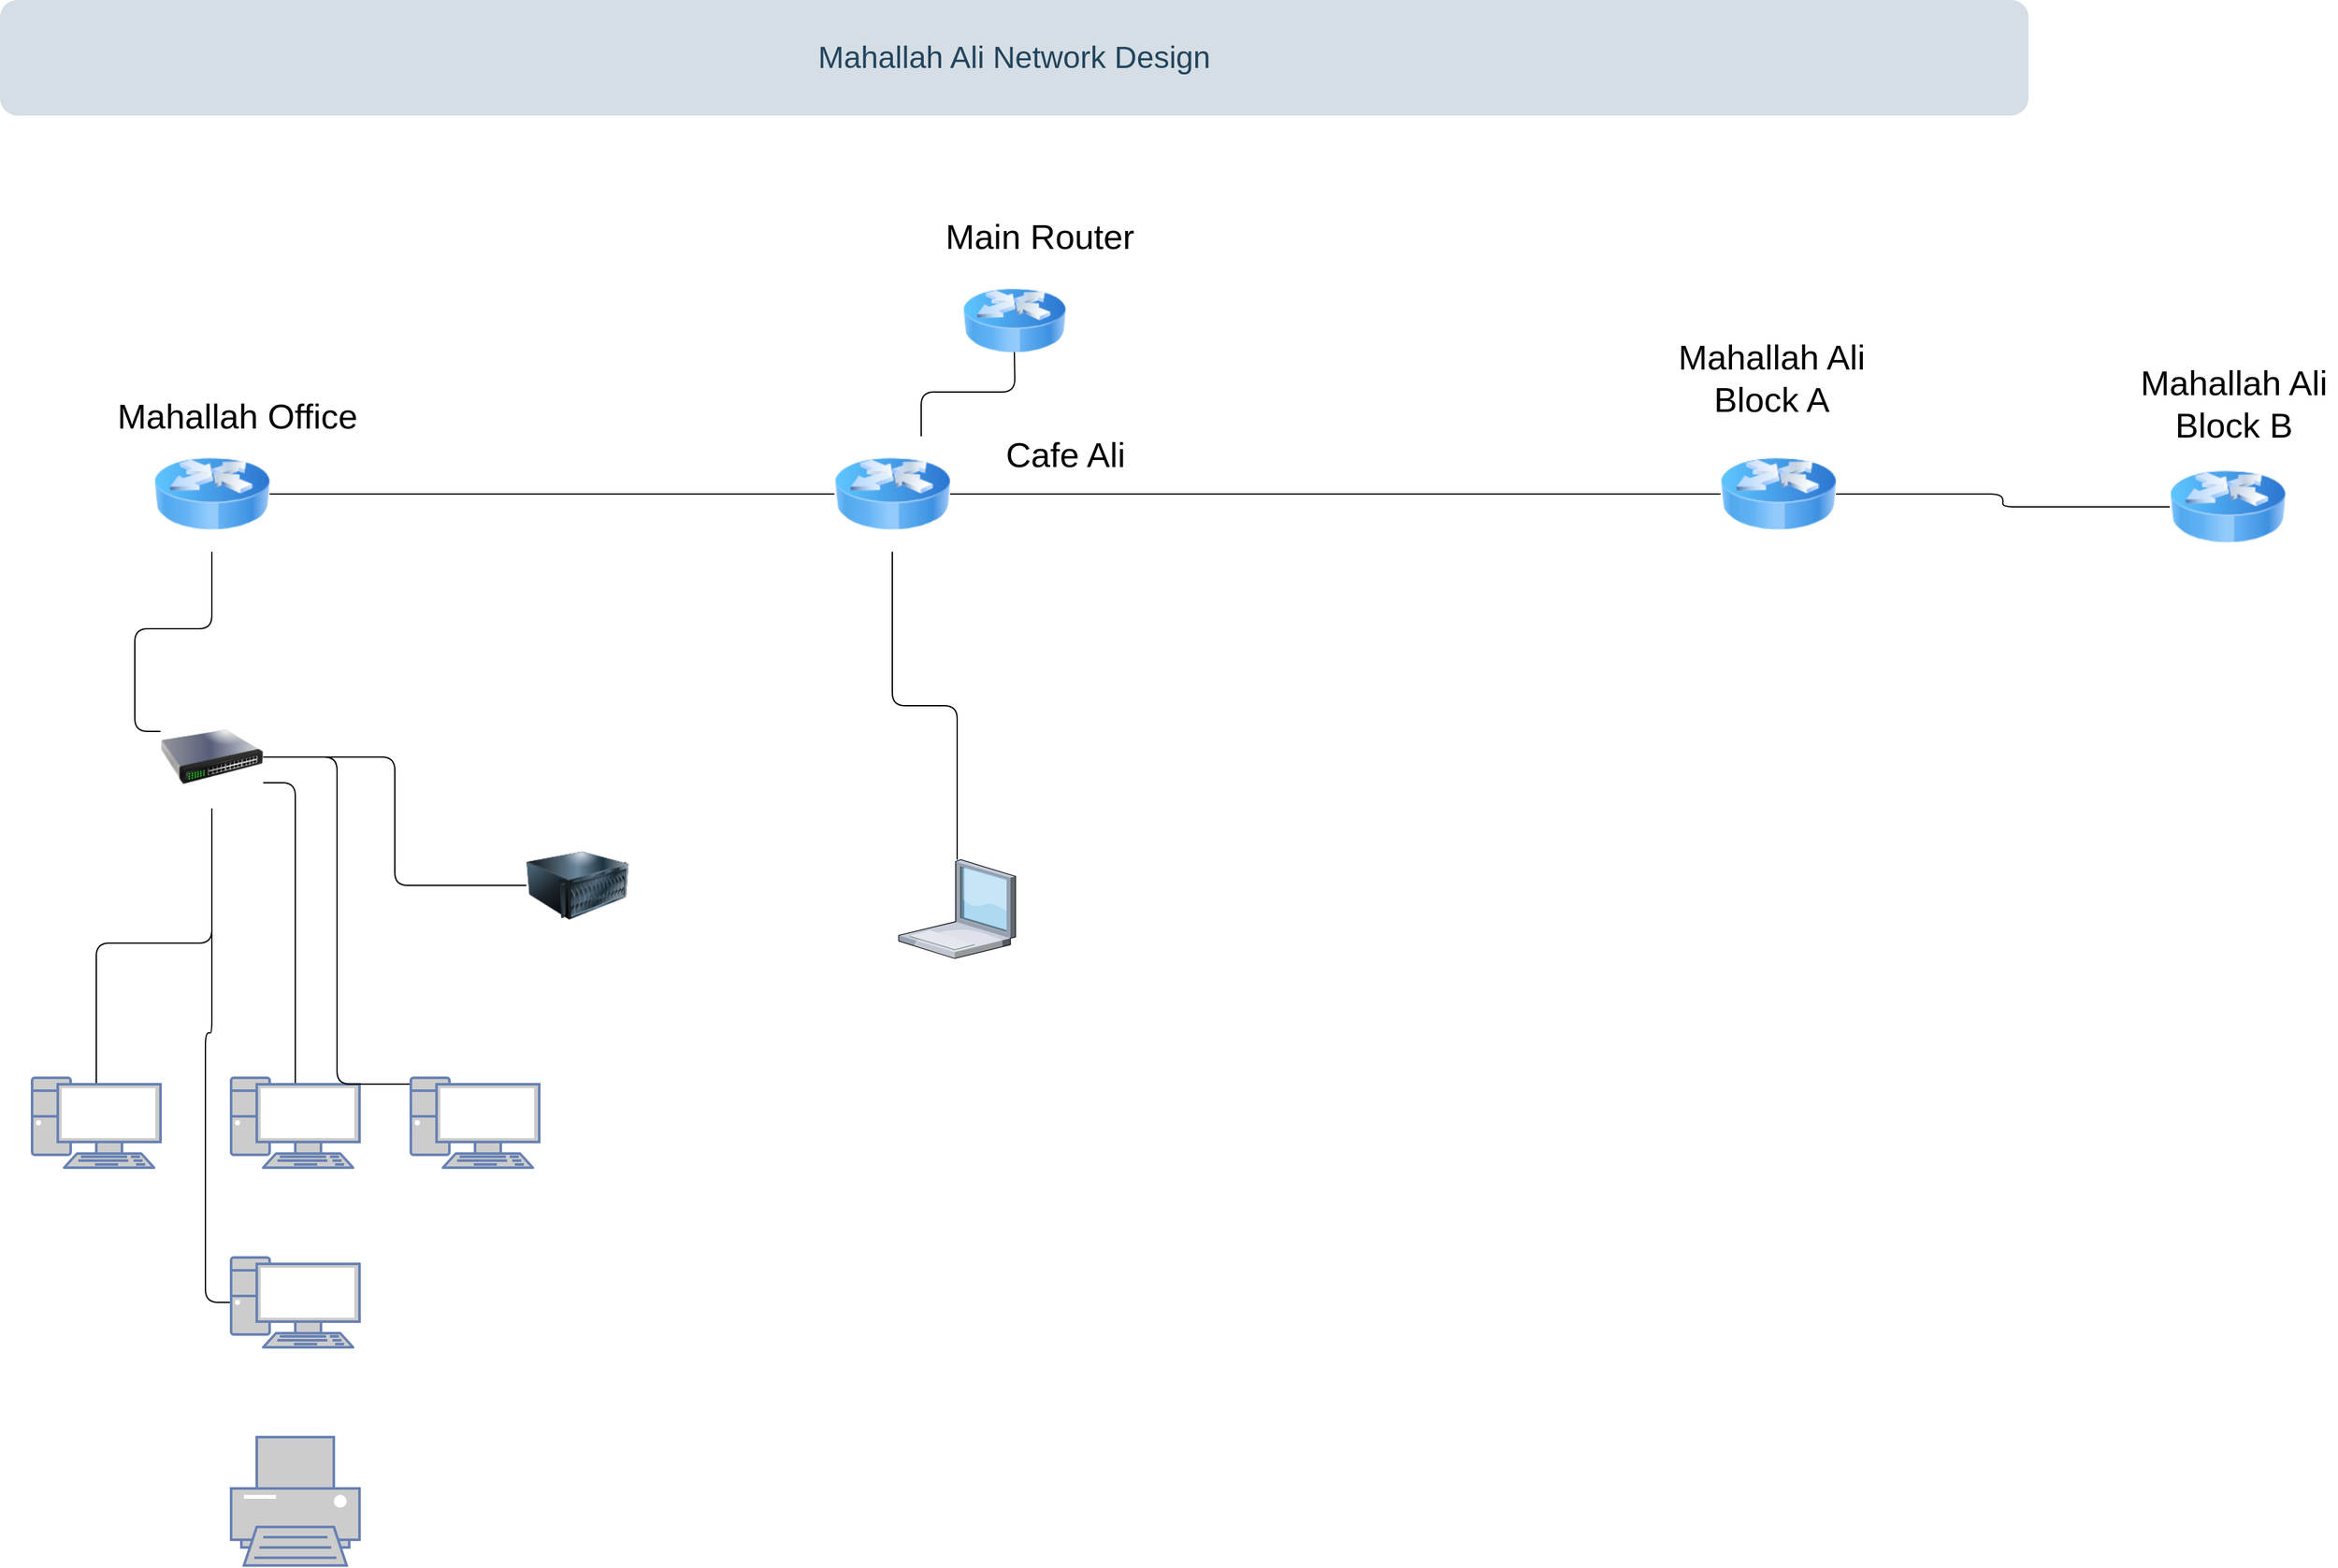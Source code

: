 <mxfile version="18.0.1" type="github">
  <diagram id="6a731a19-8d31-9384-78a2-239565b7b9f0" name="Page-1">
    <mxGraphModel dx="2365" dy="1535" grid="1" gridSize="10" guides="1" tooltips="1" connect="1" arrows="1" fold="1" page="1" pageScale="1" pageWidth="827" pageHeight="1169" background="none" math="0" shadow="0">
      <root>
        <mxCell id="0" />
        <mxCell id="1" parent="0" />
        <mxCell id="2095" value="Mahallah Ali Network Design" style="rounded=1;whiteSpace=wrap;html=1;strokeColor=none;fillColor=#BAC8D3;fontSize=24;fontColor=#23445D;align=center;opacity=60;" parent="1" vertex="1">
          <mxGeometry x="30" y="30" width="1580" height="90" as="geometry" />
        </mxCell>
        <mxCell id="CGuNquNgfVL59DryOSws-2281" style="edgeStyle=orthogonalEdgeStyle;rounded=1;orthogonalLoop=1;jettySize=auto;html=1;exitX=1;exitY=0.5;exitDx=0;exitDy=0;endArrow=none;endFill=0;" edge="1" parent="1" source="CGuNquNgfVL59DryOSws-2259" target="CGuNquNgfVL59DryOSws-2263">
          <mxGeometry relative="1" as="geometry" />
        </mxCell>
        <mxCell id="CGuNquNgfVL59DryOSws-2259" value="" style="image;html=1;image=img/lib/clip_art/networking/Router_Icon_128x128.png" vertex="1" parent="1">
          <mxGeometry x="150" y="370" width="90" height="90" as="geometry" />
        </mxCell>
        <mxCell id="CGuNquNgfVL59DryOSws-2282" style="edgeStyle=orthogonalEdgeStyle;rounded=1;orthogonalLoop=1;jettySize=auto;html=1;exitX=1;exitY=0.5;exitDx=0;exitDy=0;entryX=0;entryY=0.5;entryDx=0;entryDy=0;endArrow=none;endFill=0;" edge="1" parent="1" source="CGuNquNgfVL59DryOSws-2263" target="CGuNquNgfVL59DryOSws-2264">
          <mxGeometry relative="1" as="geometry" />
        </mxCell>
        <mxCell id="CGuNquNgfVL59DryOSws-2288" style="edgeStyle=orthogonalEdgeStyle;rounded=1;orthogonalLoop=1;jettySize=auto;html=1;exitX=0.5;exitY=1;exitDx=0;exitDy=0;endArrow=none;endFill=0;" edge="1" parent="1" source="CGuNquNgfVL59DryOSws-2263" target="CGuNquNgfVL59DryOSws-2277">
          <mxGeometry relative="1" as="geometry" />
        </mxCell>
        <mxCell id="CGuNquNgfVL59DryOSws-2263" value="" style="image;html=1;image=img/lib/clip_art/networking/Router_Icon_128x128.png" vertex="1" parent="1">
          <mxGeometry x="680" y="370" width="90" height="90" as="geometry" />
        </mxCell>
        <mxCell id="CGuNquNgfVL59DryOSws-2283" style="edgeStyle=orthogonalEdgeStyle;rounded=1;orthogonalLoop=1;jettySize=auto;html=1;exitX=1;exitY=0.5;exitDx=0;exitDy=0;endArrow=none;endFill=0;" edge="1" parent="1" source="CGuNquNgfVL59DryOSws-2264" target="CGuNquNgfVL59DryOSws-2265">
          <mxGeometry relative="1" as="geometry" />
        </mxCell>
        <mxCell id="CGuNquNgfVL59DryOSws-2264" value="" style="image;html=1;image=img/lib/clip_art/networking/Router_Icon_128x128.png" vertex="1" parent="1">
          <mxGeometry x="1370" y="370" width="90" height="90" as="geometry" />
        </mxCell>
        <mxCell id="CGuNquNgfVL59DryOSws-2265" value="" style="image;html=1;image=img/lib/clip_art/networking/Router_Icon_128x128.png" vertex="1" parent="1">
          <mxGeometry x="1720" y="380" width="90" height="90" as="geometry" />
        </mxCell>
        <mxCell id="CGuNquNgfVL59DryOSws-2271" style="edgeStyle=orthogonalEdgeStyle;rounded=1;orthogonalLoop=1;jettySize=auto;html=1;exitX=0;exitY=0.25;exitDx=0;exitDy=0;endArrow=none;endFill=0;" edge="1" parent="1" source="CGuNquNgfVL59DryOSws-2266" target="CGuNquNgfVL59DryOSws-2259">
          <mxGeometry relative="1" as="geometry" />
        </mxCell>
        <mxCell id="CGuNquNgfVL59DryOSws-2266" value="" style="image;html=1;image=img/lib/clip_art/networking/Switch_128x128.png" vertex="1" parent="1">
          <mxGeometry x="155" y="580" width="80" height="80" as="geometry" />
        </mxCell>
        <mxCell id="CGuNquNgfVL59DryOSws-2272" style="edgeStyle=orthogonalEdgeStyle;rounded=1;orthogonalLoop=1;jettySize=auto;html=1;exitX=0.5;exitY=0.07;exitDx=0;exitDy=0;exitPerimeter=0;endArrow=none;endFill=0;" edge="1" parent="1" source="CGuNquNgfVL59DryOSws-2267" target="CGuNquNgfVL59DryOSws-2266">
          <mxGeometry relative="1" as="geometry" />
        </mxCell>
        <mxCell id="CGuNquNgfVL59DryOSws-2267" value="" style="fontColor=#0066CC;verticalAlign=top;verticalLabelPosition=bottom;labelPosition=center;align=center;html=1;outlineConnect=0;fillColor=#CCCCCC;strokeColor=#6881B3;gradientColor=none;gradientDirection=north;strokeWidth=2;shape=mxgraph.networks.pc;" vertex="1" parent="1">
          <mxGeometry x="55" y="870" width="100" height="70" as="geometry" />
        </mxCell>
        <mxCell id="CGuNquNgfVL59DryOSws-2273" style="edgeStyle=orthogonalEdgeStyle;rounded=1;orthogonalLoop=1;jettySize=auto;html=1;exitX=0.5;exitY=0.07;exitDx=0;exitDy=0;exitPerimeter=0;entryX=1;entryY=0.75;entryDx=0;entryDy=0;endArrow=none;endFill=0;" edge="1" parent="1" source="CGuNquNgfVL59DryOSws-2268" target="CGuNquNgfVL59DryOSws-2266">
          <mxGeometry relative="1" as="geometry" />
        </mxCell>
        <mxCell id="CGuNquNgfVL59DryOSws-2268" value="" style="fontColor=#0066CC;verticalAlign=top;verticalLabelPosition=bottom;labelPosition=center;align=center;html=1;outlineConnect=0;fillColor=#CCCCCC;strokeColor=#6881B3;gradientColor=none;gradientDirection=north;strokeWidth=2;shape=mxgraph.networks.pc;" vertex="1" parent="1">
          <mxGeometry x="210" y="870" width="100" height="70" as="geometry" />
        </mxCell>
        <mxCell id="CGuNquNgfVL59DryOSws-2274" style="edgeStyle=orthogonalEdgeStyle;rounded=1;orthogonalLoop=1;jettySize=auto;html=1;exitX=0.5;exitY=0.07;exitDx=0;exitDy=0;exitPerimeter=0;entryX=1;entryY=0.5;entryDx=0;entryDy=0;endArrow=none;endFill=0;" edge="1" parent="1" source="CGuNquNgfVL59DryOSws-2269" target="CGuNquNgfVL59DryOSws-2266">
          <mxGeometry relative="1" as="geometry" />
        </mxCell>
        <mxCell id="CGuNquNgfVL59DryOSws-2269" value="" style="fontColor=#0066CC;verticalAlign=top;verticalLabelPosition=bottom;labelPosition=center;align=center;html=1;outlineConnect=0;fillColor=#CCCCCC;strokeColor=#6881B3;gradientColor=none;gradientDirection=north;strokeWidth=2;shape=mxgraph.networks.pc;" vertex="1" parent="1">
          <mxGeometry x="350" y="870" width="100" height="70" as="geometry" />
        </mxCell>
        <mxCell id="CGuNquNgfVL59DryOSws-2275" style="edgeStyle=orthogonalEdgeStyle;rounded=1;orthogonalLoop=1;jettySize=auto;html=1;exitX=0;exitY=0.5;exitDx=0;exitDy=0;exitPerimeter=0;endArrow=none;endFill=0;" edge="1" parent="1" source="CGuNquNgfVL59DryOSws-2270" target="CGuNquNgfVL59DryOSws-2266">
          <mxGeometry relative="1" as="geometry" />
        </mxCell>
        <mxCell id="CGuNquNgfVL59DryOSws-2270" value="" style="fontColor=#0066CC;verticalAlign=top;verticalLabelPosition=bottom;labelPosition=center;align=center;html=1;outlineConnect=0;fillColor=#CCCCCC;strokeColor=#6881B3;gradientColor=none;gradientDirection=north;strokeWidth=2;shape=mxgraph.networks.pc;" vertex="1" parent="1">
          <mxGeometry x="210" y="1010" width="100" height="70" as="geometry" />
        </mxCell>
        <mxCell id="CGuNquNgfVL59DryOSws-2276" value="" style="fontColor=#0066CC;verticalAlign=top;verticalLabelPosition=bottom;labelPosition=center;align=center;html=1;outlineConnect=0;fillColor=#CCCCCC;strokeColor=#6881B3;gradientColor=none;gradientDirection=north;strokeWidth=2;shape=mxgraph.networks.printer;" vertex="1" parent="1">
          <mxGeometry x="210" y="1150" width="100" height="100" as="geometry" />
        </mxCell>
        <mxCell id="CGuNquNgfVL59DryOSws-2277" value="" style="verticalLabelPosition=bottom;sketch=0;aspect=fixed;html=1;verticalAlign=top;strokeColor=none;align=center;outlineConnect=0;shape=mxgraph.citrix.laptop_1;" vertex="1" parent="1">
          <mxGeometry x="730" y="700" width="91" height="77" as="geometry" />
        </mxCell>
        <mxCell id="CGuNquNgfVL59DryOSws-2280" style="edgeStyle=orthogonalEdgeStyle;rounded=1;orthogonalLoop=1;jettySize=auto;html=1;exitX=0;exitY=0.5;exitDx=0;exitDy=0;entryX=1;entryY=0.5;entryDx=0;entryDy=0;endArrow=none;endFill=0;" edge="1" parent="1" source="CGuNquNgfVL59DryOSws-2279" target="CGuNquNgfVL59DryOSws-2266">
          <mxGeometry relative="1" as="geometry" />
        </mxCell>
        <mxCell id="CGuNquNgfVL59DryOSws-2279" value="" style="image;html=1;image=img/lib/clip_art/computers/Server_128x128.png" vertex="1" parent="1">
          <mxGeometry x="440" y="680" width="80" height="80" as="geometry" />
        </mxCell>
        <mxCell id="CGuNquNgfVL59DryOSws-2286" value="" style="edgeStyle=orthogonalEdgeStyle;rounded=1;orthogonalLoop=1;jettySize=auto;html=1;exitX=0.75;exitY=0;exitDx=0;exitDy=0;endArrow=none;endFill=0;" edge="1" parent="1" source="CGuNquNgfVL59DryOSws-2263">
          <mxGeometry relative="1" as="geometry">
            <mxPoint x="747.5" y="370" as="sourcePoint" />
            <mxPoint x="820" y="300" as="targetPoint" />
          </mxGeometry>
        </mxCell>
        <mxCell id="CGuNquNgfVL59DryOSws-2287" value="" style="image;html=1;image=img/lib/clip_art/networking/Router_Icon_128x128.png" vertex="1" parent="1">
          <mxGeometry x="780" y="240" width="80" height="80" as="geometry" />
        </mxCell>
        <mxCell id="CGuNquNgfVL59DryOSws-2289" value="Main Router" style="text;html=1;strokeColor=none;fillColor=none;align=center;verticalAlign=middle;whiteSpace=wrap;rounded=0;fontSize=27;" vertex="1" parent="1">
          <mxGeometry x="760" y="200" width="160" height="30" as="geometry" />
        </mxCell>
        <mxCell id="CGuNquNgfVL59DryOSws-2293" value="Mahallah Office" style="text;html=1;strokeColor=none;fillColor=none;align=center;verticalAlign=middle;whiteSpace=wrap;rounded=0;fontSize=27;" vertex="1" parent="1">
          <mxGeometry x="100" y="340" width="230" height="30" as="geometry" />
        </mxCell>
        <mxCell id="CGuNquNgfVL59DryOSws-2294" value="Cafe Ali" style="text;html=1;strokeColor=none;fillColor=none;align=center;verticalAlign=middle;whiteSpace=wrap;rounded=0;fontSize=27;" vertex="1" parent="1">
          <mxGeometry x="780" y="370" width="160" height="30" as="geometry" />
        </mxCell>
        <mxCell id="CGuNquNgfVL59DryOSws-2295" value="Mahallah Ali Block A" style="text;html=1;strokeColor=none;fillColor=none;align=center;verticalAlign=middle;whiteSpace=wrap;rounded=0;fontSize=27;" vertex="1" parent="1">
          <mxGeometry x="1330" y="310" width="160" height="30" as="geometry" />
        </mxCell>
        <mxCell id="CGuNquNgfVL59DryOSws-2297" value="Mahallah Ali Block B" style="text;html=1;strokeColor=none;fillColor=none;align=center;verticalAlign=middle;whiteSpace=wrap;rounded=0;fontSize=27;" vertex="1" parent="1">
          <mxGeometry x="1690" y="330" width="160" height="30" as="geometry" />
        </mxCell>
      </root>
    </mxGraphModel>
  </diagram>
</mxfile>

